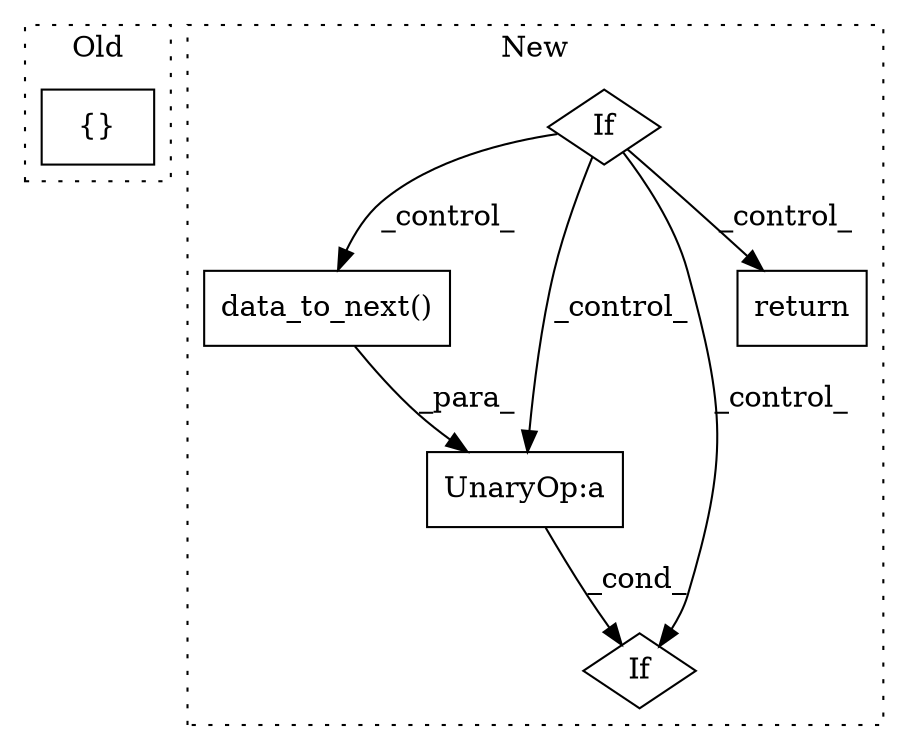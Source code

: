 digraph G {
subgraph cluster0 {
1 [label="{}" a="59" s="2819,2830" l="1,0" shape="box"];
label = "Old";
style="dotted";
}
subgraph cluster1 {
2 [label="data_to_next()" a="75" s="2558,2586" l="18,1" shape="box"];
3 [label="If" a="96" s="1693" l="3" shape="diamond"];
4 [label="UnaryOp:a" a="61" s="2554" l="33" shape="box"];
5 [label="If" a="96" s="2551" l="3" shape="diamond"];
6 [label="return" a="93" s="1844" l="6" shape="box"];
label = "New";
style="dotted";
}
2 -> 4 [label="_para_"];
3 -> 4 [label="_control_"];
3 -> 2 [label="_control_"];
3 -> 6 [label="_control_"];
3 -> 5 [label="_control_"];
4 -> 5 [label="_cond_"];
}